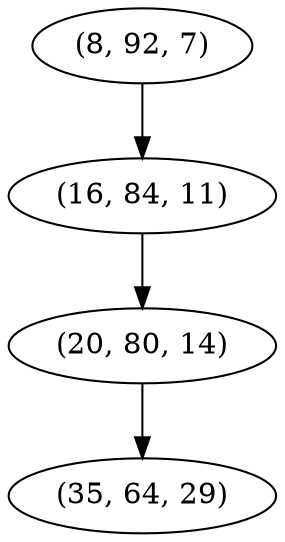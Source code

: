 digraph tree {
    "(8, 92, 7)";
    "(16, 84, 11)";
    "(20, 80, 14)";
    "(35, 64, 29)";
    "(8, 92, 7)" -> "(16, 84, 11)";
    "(16, 84, 11)" -> "(20, 80, 14)";
    "(20, 80, 14)" -> "(35, 64, 29)";
}
